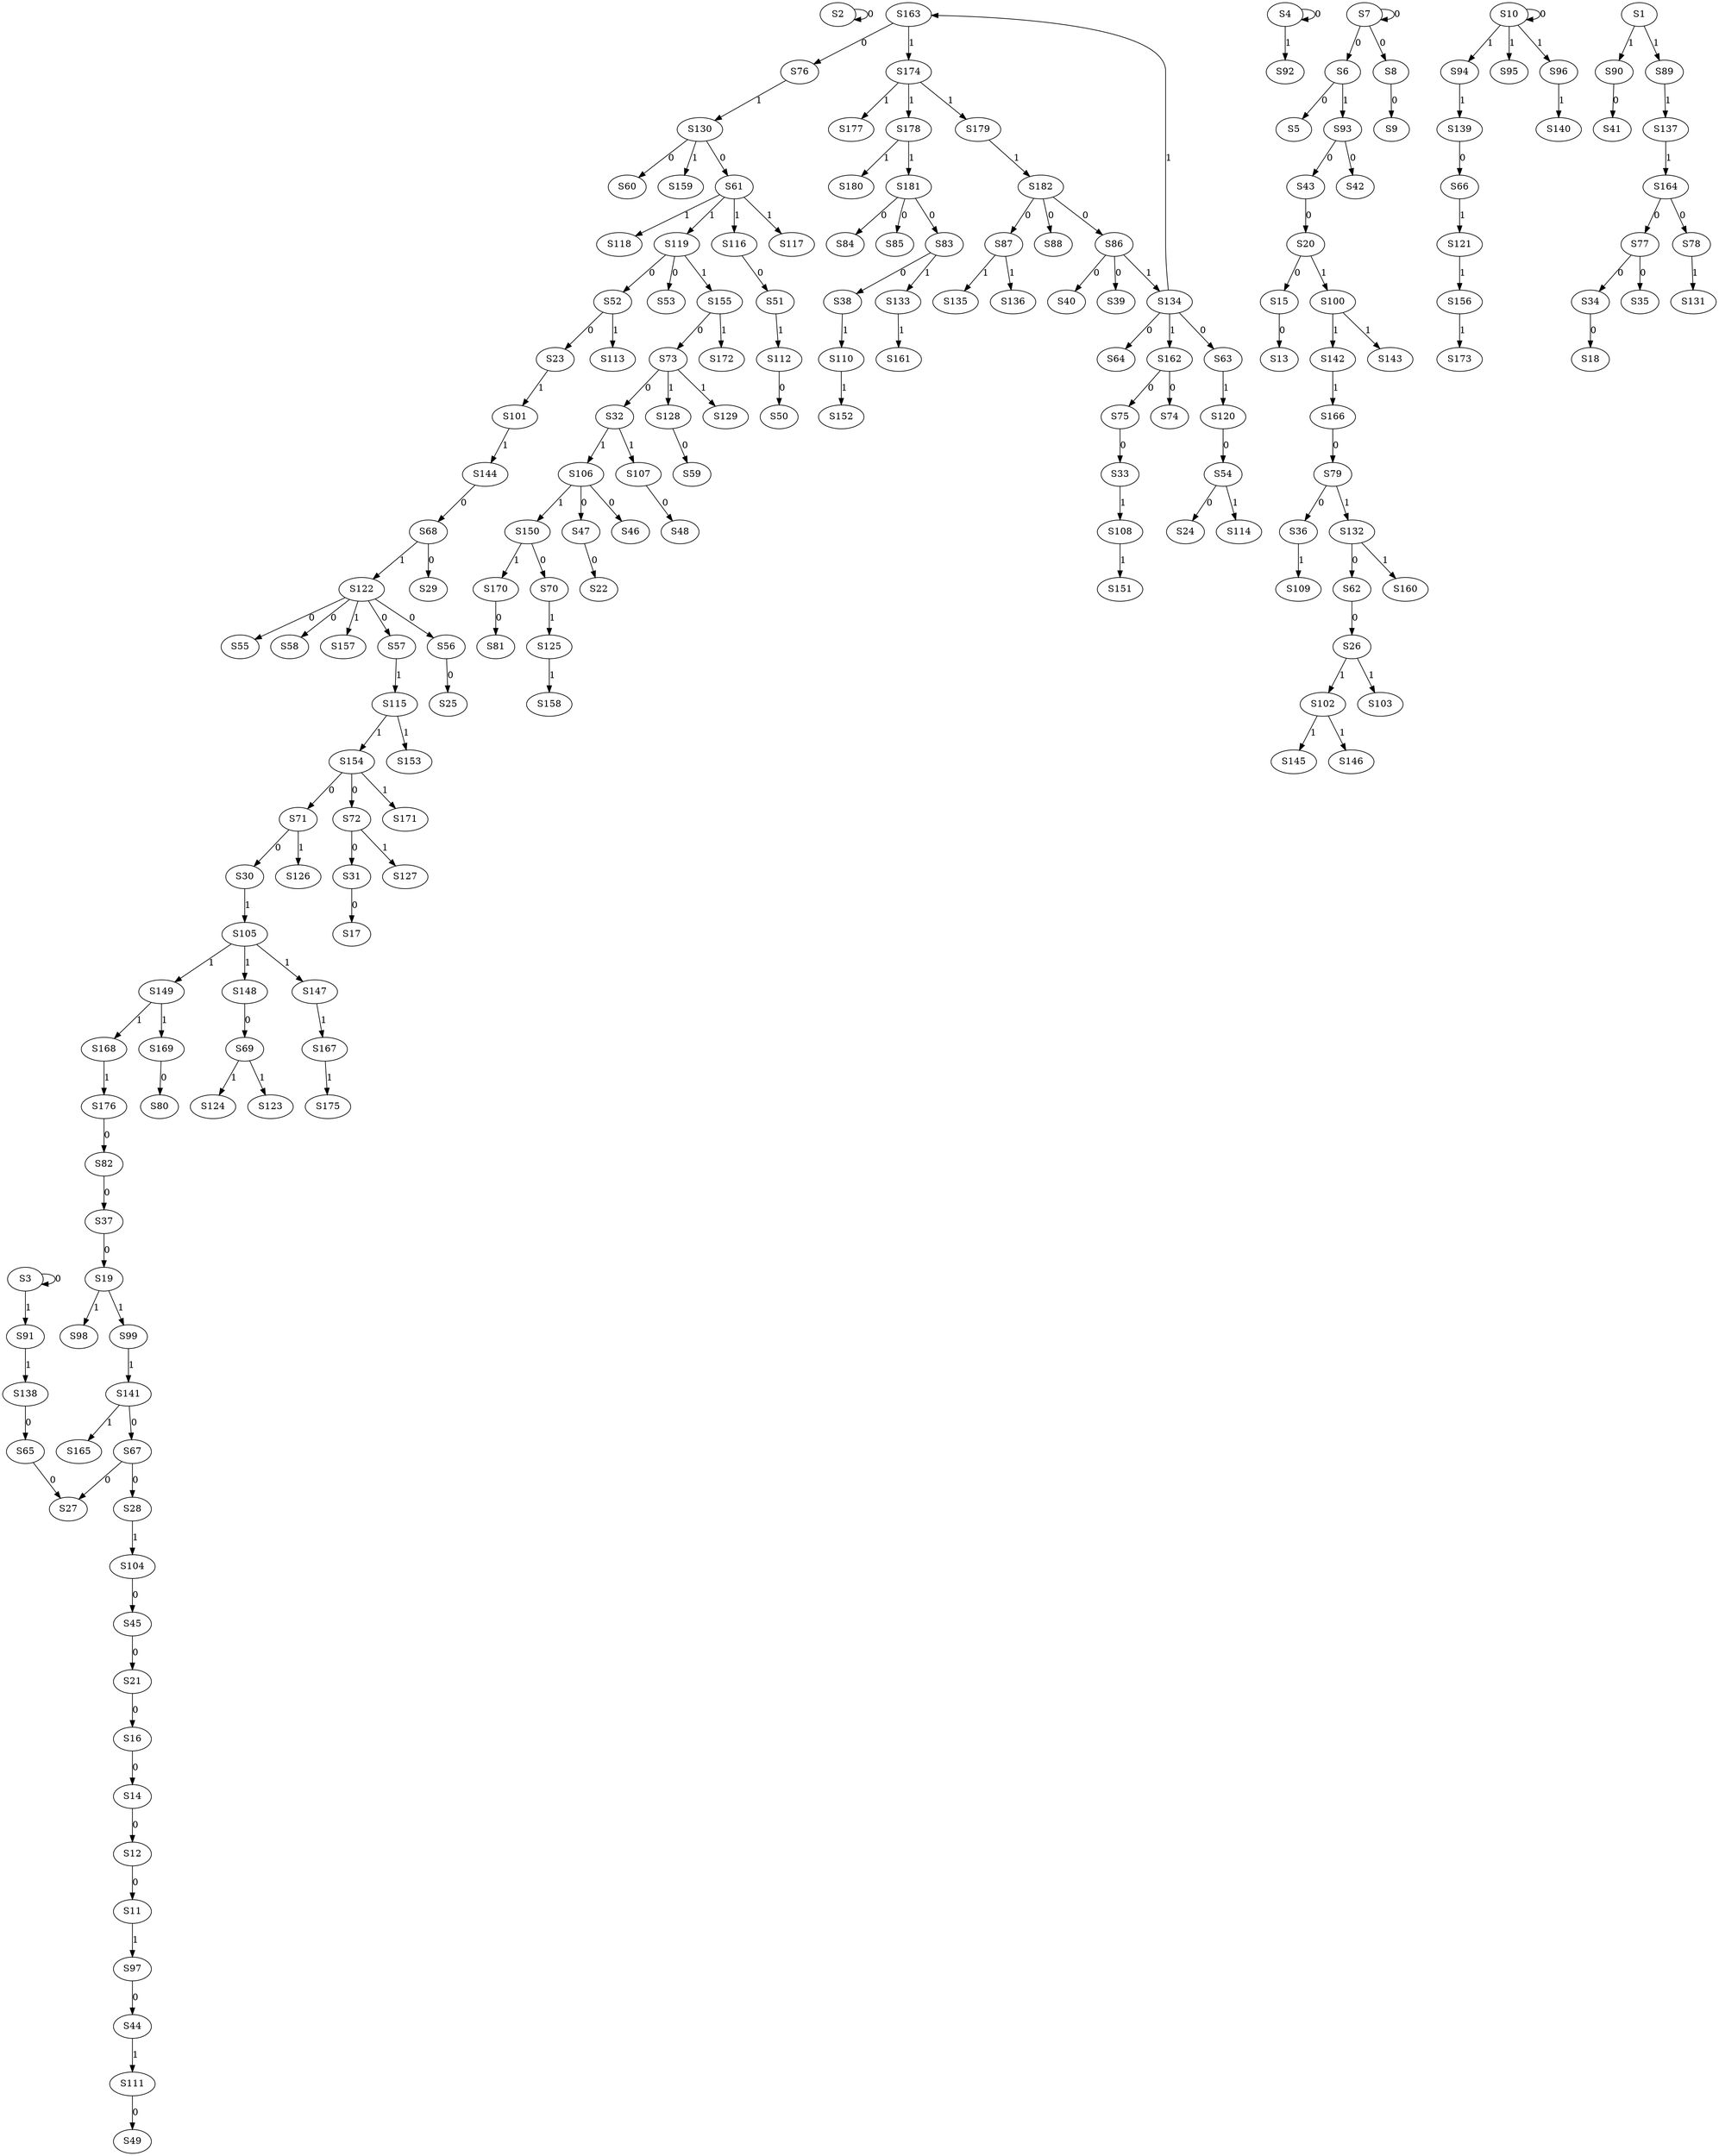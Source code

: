 strict digraph {
	S2 -> S2 [ label = 0 ];
	S3 -> S3 [ label = 0 ];
	S4 -> S4 [ label = 0 ];
	S6 -> S5 [ label = 0 ];
	S7 -> S6 [ label = 0 ];
	S7 -> S7 [ label = 0 ];
	S7 -> S8 [ label = 0 ];
	S8 -> S9 [ label = 0 ];
	S10 -> S10 [ label = 0 ];
	S12 -> S11 [ label = 0 ];
	S14 -> S12 [ label = 0 ];
	S15 -> S13 [ label = 0 ];
	S16 -> S14 [ label = 0 ];
	S20 -> S15 [ label = 0 ];
	S21 -> S16 [ label = 0 ];
	S31 -> S17 [ label = 0 ];
	S34 -> S18 [ label = 0 ];
	S37 -> S19 [ label = 0 ];
	S43 -> S20 [ label = 0 ];
	S45 -> S21 [ label = 0 ];
	S47 -> S22 [ label = 0 ];
	S52 -> S23 [ label = 0 ];
	S54 -> S24 [ label = 0 ];
	S56 -> S25 [ label = 0 ];
	S62 -> S26 [ label = 0 ];
	S65 -> S27 [ label = 0 ];
	S67 -> S28 [ label = 0 ];
	S68 -> S29 [ label = 0 ];
	S71 -> S30 [ label = 0 ];
	S72 -> S31 [ label = 0 ];
	S73 -> S32 [ label = 0 ];
	S75 -> S33 [ label = 0 ];
	S77 -> S34 [ label = 0 ];
	S77 -> S35 [ label = 0 ];
	S79 -> S36 [ label = 0 ];
	S82 -> S37 [ label = 0 ];
	S83 -> S38 [ label = 0 ];
	S86 -> S39 [ label = 0 ];
	S86 -> S40 [ label = 0 ];
	S90 -> S41 [ label = 0 ];
	S93 -> S42 [ label = 0 ];
	S93 -> S43 [ label = 0 ];
	S97 -> S44 [ label = 0 ];
	S104 -> S45 [ label = 0 ];
	S106 -> S46 [ label = 0 ];
	S106 -> S47 [ label = 0 ];
	S107 -> S48 [ label = 0 ];
	S111 -> S49 [ label = 0 ];
	S112 -> S50 [ label = 0 ];
	S116 -> S51 [ label = 0 ];
	S119 -> S52 [ label = 0 ];
	S119 -> S53 [ label = 0 ];
	S120 -> S54 [ label = 0 ];
	S122 -> S55 [ label = 0 ];
	S122 -> S56 [ label = 0 ];
	S122 -> S57 [ label = 0 ];
	S122 -> S58 [ label = 0 ];
	S128 -> S59 [ label = 0 ];
	S130 -> S60 [ label = 0 ];
	S130 -> S61 [ label = 0 ];
	S132 -> S62 [ label = 0 ];
	S134 -> S63 [ label = 0 ];
	S134 -> S64 [ label = 0 ];
	S138 -> S65 [ label = 0 ];
	S139 -> S66 [ label = 0 ];
	S141 -> S67 [ label = 0 ];
	S144 -> S68 [ label = 0 ];
	S148 -> S69 [ label = 0 ];
	S150 -> S70 [ label = 0 ];
	S154 -> S71 [ label = 0 ];
	S154 -> S72 [ label = 0 ];
	S155 -> S73 [ label = 0 ];
	S162 -> S74 [ label = 0 ];
	S162 -> S75 [ label = 0 ];
	S163 -> S76 [ label = 0 ];
	S164 -> S77 [ label = 0 ];
	S164 -> S78 [ label = 0 ];
	S166 -> S79 [ label = 0 ];
	S169 -> S80 [ label = 0 ];
	S170 -> S81 [ label = 0 ];
	S176 -> S82 [ label = 0 ];
	S181 -> S83 [ label = 0 ];
	S181 -> S84 [ label = 0 ];
	S181 -> S85 [ label = 0 ];
	S182 -> S86 [ label = 0 ];
	S182 -> S87 [ label = 0 ];
	S182 -> S88 [ label = 0 ];
	S1 -> S89 [ label = 1 ];
	S1 -> S90 [ label = 1 ];
	S3 -> S91 [ label = 1 ];
	S4 -> S92 [ label = 1 ];
	S6 -> S93 [ label = 1 ];
	S10 -> S94 [ label = 1 ];
	S10 -> S95 [ label = 1 ];
	S10 -> S96 [ label = 1 ];
	S11 -> S97 [ label = 1 ];
	S19 -> S98 [ label = 1 ];
	S19 -> S99 [ label = 1 ];
	S20 -> S100 [ label = 1 ];
	S23 -> S101 [ label = 1 ];
	S26 -> S102 [ label = 1 ];
	S26 -> S103 [ label = 1 ];
	S28 -> S104 [ label = 1 ];
	S30 -> S105 [ label = 1 ];
	S32 -> S106 [ label = 1 ];
	S32 -> S107 [ label = 1 ];
	S33 -> S108 [ label = 1 ];
	S36 -> S109 [ label = 1 ];
	S38 -> S110 [ label = 1 ];
	S44 -> S111 [ label = 1 ];
	S51 -> S112 [ label = 1 ];
	S52 -> S113 [ label = 1 ];
	S54 -> S114 [ label = 1 ];
	S57 -> S115 [ label = 1 ];
	S61 -> S116 [ label = 1 ];
	S61 -> S117 [ label = 1 ];
	S61 -> S118 [ label = 1 ];
	S61 -> S119 [ label = 1 ];
	S63 -> S120 [ label = 1 ];
	S66 -> S121 [ label = 1 ];
	S68 -> S122 [ label = 1 ];
	S69 -> S123 [ label = 1 ];
	S69 -> S124 [ label = 1 ];
	S70 -> S125 [ label = 1 ];
	S71 -> S126 [ label = 1 ];
	S72 -> S127 [ label = 1 ];
	S73 -> S128 [ label = 1 ];
	S73 -> S129 [ label = 1 ];
	S76 -> S130 [ label = 1 ];
	S78 -> S131 [ label = 1 ];
	S79 -> S132 [ label = 1 ];
	S83 -> S133 [ label = 1 ];
	S86 -> S134 [ label = 1 ];
	S87 -> S135 [ label = 1 ];
	S87 -> S136 [ label = 1 ];
	S89 -> S137 [ label = 1 ];
	S91 -> S138 [ label = 1 ];
	S94 -> S139 [ label = 1 ];
	S96 -> S140 [ label = 1 ];
	S99 -> S141 [ label = 1 ];
	S100 -> S142 [ label = 1 ];
	S100 -> S143 [ label = 1 ];
	S101 -> S144 [ label = 1 ];
	S102 -> S145 [ label = 1 ];
	S102 -> S146 [ label = 1 ];
	S105 -> S147 [ label = 1 ];
	S105 -> S148 [ label = 1 ];
	S105 -> S149 [ label = 1 ];
	S106 -> S150 [ label = 1 ];
	S108 -> S151 [ label = 1 ];
	S110 -> S152 [ label = 1 ];
	S115 -> S153 [ label = 1 ];
	S115 -> S154 [ label = 1 ];
	S119 -> S155 [ label = 1 ];
	S121 -> S156 [ label = 1 ];
	S122 -> S157 [ label = 1 ];
	S125 -> S158 [ label = 1 ];
	S130 -> S159 [ label = 1 ];
	S132 -> S160 [ label = 1 ];
	S133 -> S161 [ label = 1 ];
	S134 -> S162 [ label = 1 ];
	S134 -> S163 [ label = 1 ];
	S137 -> S164 [ label = 1 ];
	S141 -> S165 [ label = 1 ];
	S142 -> S166 [ label = 1 ];
	S147 -> S167 [ label = 1 ];
	S149 -> S168 [ label = 1 ];
	S149 -> S169 [ label = 1 ];
	S150 -> S170 [ label = 1 ];
	S154 -> S171 [ label = 1 ];
	S155 -> S172 [ label = 1 ];
	S156 -> S173 [ label = 1 ];
	S163 -> S174 [ label = 1 ];
	S167 -> S175 [ label = 1 ];
	S168 -> S176 [ label = 1 ];
	S174 -> S177 [ label = 1 ];
	S174 -> S178 [ label = 1 ];
	S174 -> S179 [ label = 1 ];
	S178 -> S180 [ label = 1 ];
	S178 -> S181 [ label = 1 ];
	S179 -> S182 [ label = 1 ];
	S67 -> S27 [ label = 0 ];
}